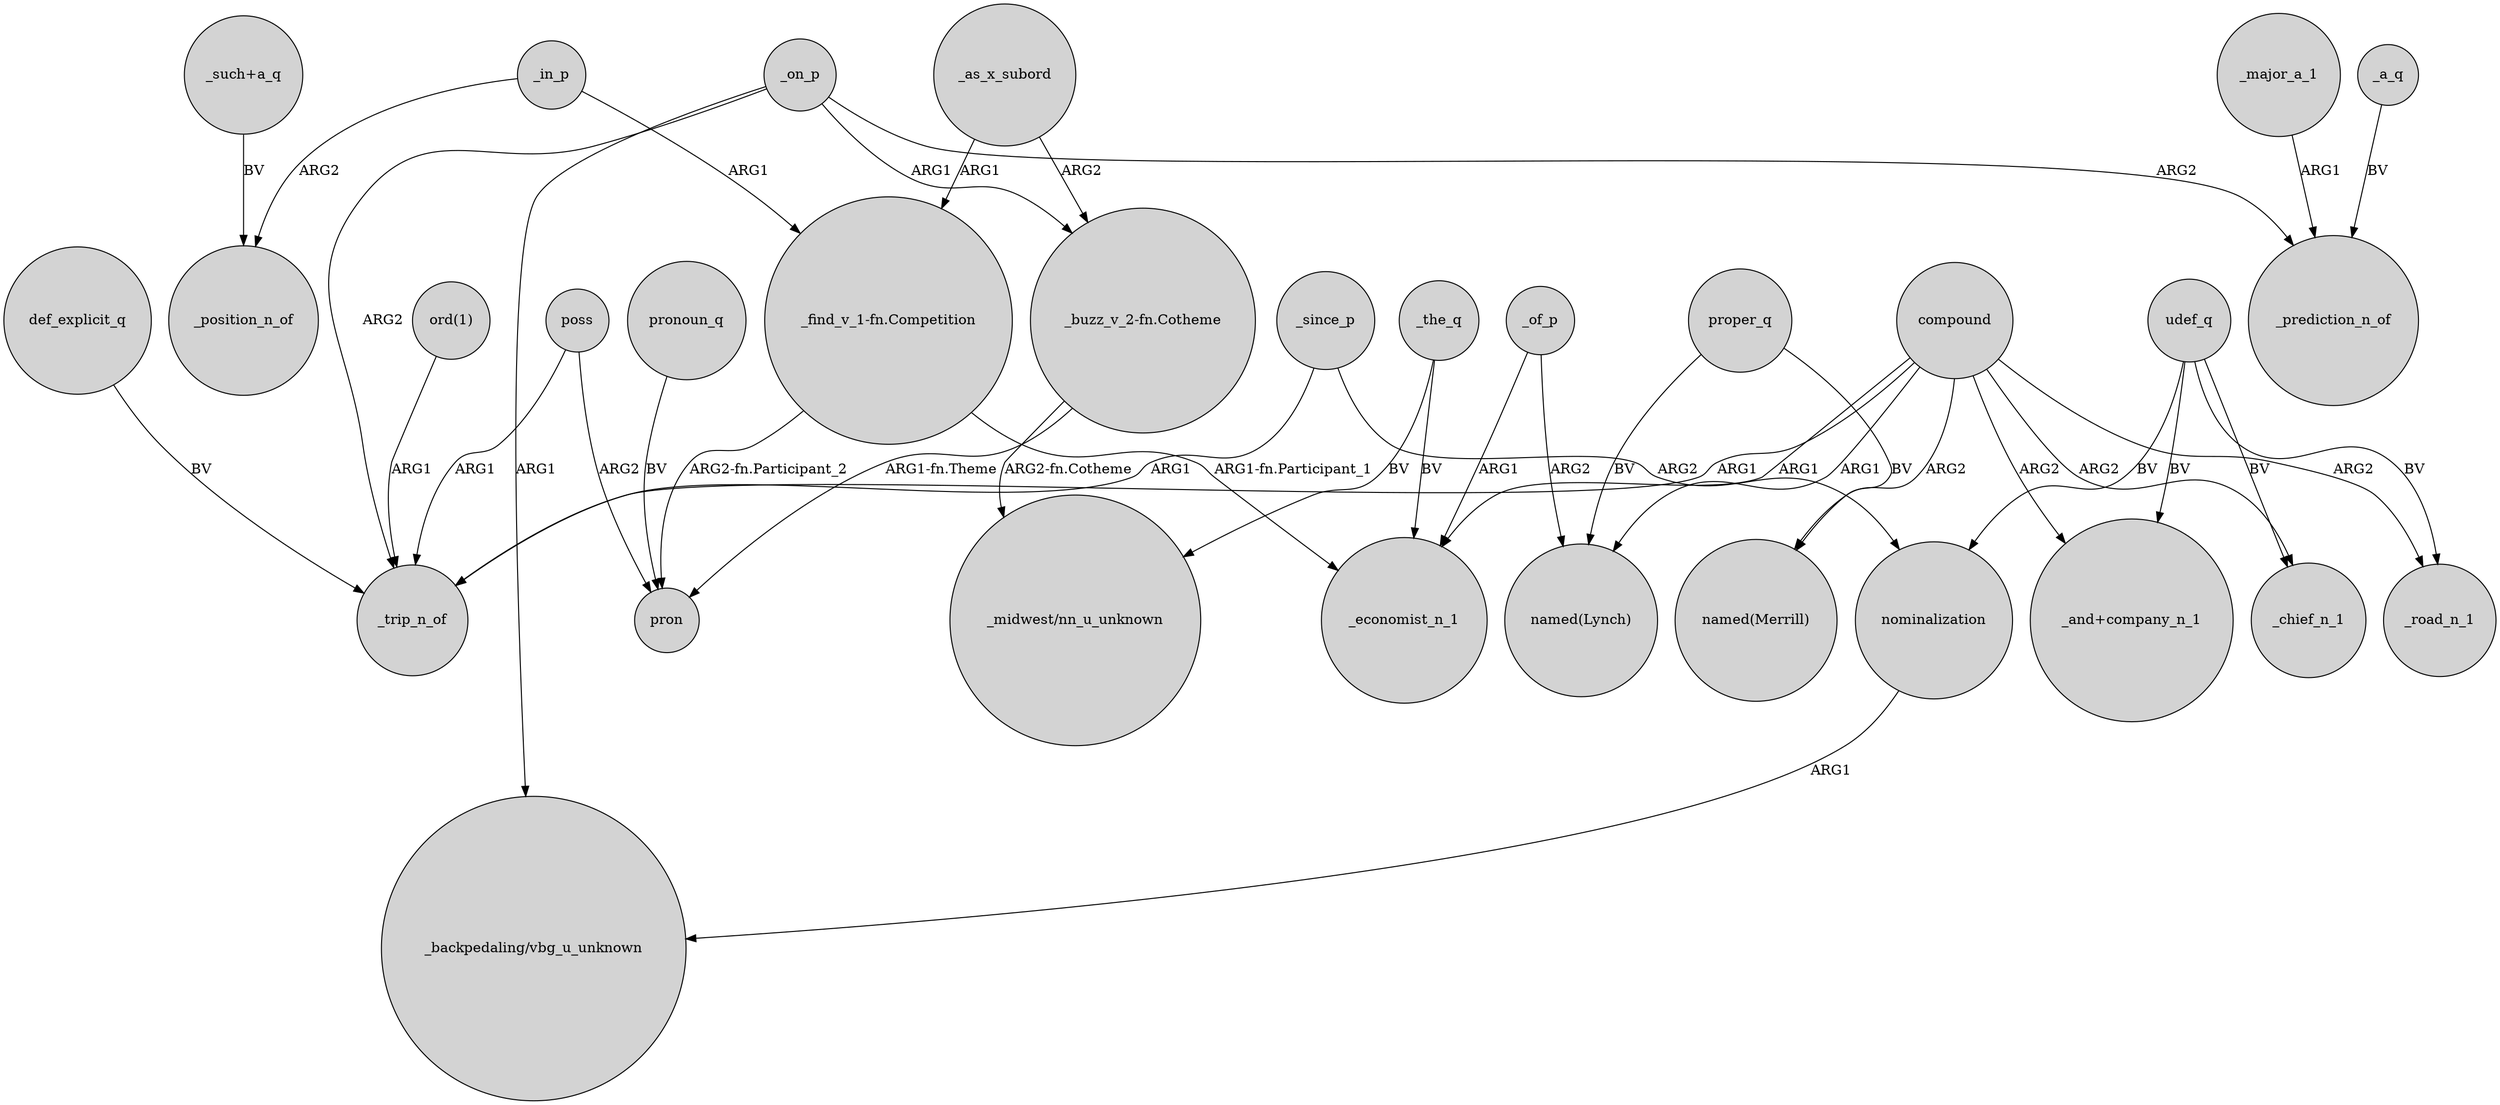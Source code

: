 digraph {
	node [shape=circle style=filled]
	_since_p -> _trip_n_of [label=ARG1]
	nominalization -> "_backpedaling/vbg_u_unknown" [label=ARG1]
	_the_q -> _economist_n_1 [label=BV]
	compound -> _chief_n_1 [label=ARG2]
	_on_p -> _prediction_n_of [label=ARG2]
	_since_p -> nominalization [label=ARG2]
	compound -> "_and+company_n_1" [label=ARG2]
	proper_q -> "named(Merrill)" [label=BV]
	_in_p -> _position_n_of [label=ARG2]
	udef_q -> _chief_n_1 [label=BV]
	udef_q -> nominalization [label=BV]
	_as_x_subord -> "_find_v_1-fn.Competition" [label=ARG1]
	_as_x_subord -> "_buzz_v_2-fn.Cotheme" [label=ARG2]
	def_explicit_q -> _trip_n_of [label=BV]
	compound -> _economist_n_1 [label=ARG1]
	"ord(1)" -> _trip_n_of [label=ARG1]
	compound -> _trip_n_of [label=ARG1]
	pronoun_q -> pron [label=BV]
	_on_p -> _trip_n_of [label=ARG2]
	poss -> pron [label=ARG2]
	udef_q -> _road_n_1 [label=BV]
	_the_q -> "_midwest/nn_u_unknown" [label=BV]
	_of_p -> "named(Lynch)" [label=ARG2]
	"_buzz_v_2-fn.Cotheme" -> pron [label="ARG1-fn.Theme"]
	_major_a_1 -> _prediction_n_of [label=ARG1]
	compound -> _road_n_1 [label=ARG2]
	proper_q -> "named(Lynch)" [label=BV]
	"_such+a_q" -> _position_n_of [label=BV]
	compound -> "named(Lynch)" [label=ARG1]
	_on_p -> "_buzz_v_2-fn.Cotheme" [label=ARG1]
	_on_p -> "_backpedaling/vbg_u_unknown" [label=ARG1]
	udef_q -> "_and+company_n_1" [label=BV]
	_in_p -> "_find_v_1-fn.Competition" [label=ARG1]
	_of_p -> _economist_n_1 [label=ARG1]
	poss -> _trip_n_of [label=ARG1]
	"_find_v_1-fn.Competition" -> pron [label="ARG2-fn.Participant_2"]
	"_buzz_v_2-fn.Cotheme" -> "_midwest/nn_u_unknown" [label="ARG2-fn.Cotheme"]
	_a_q -> _prediction_n_of [label=BV]
	compound -> "named(Merrill)" [label=ARG2]
	"_find_v_1-fn.Competition" -> _economist_n_1 [label="ARG1-fn.Participant_1"]
}
